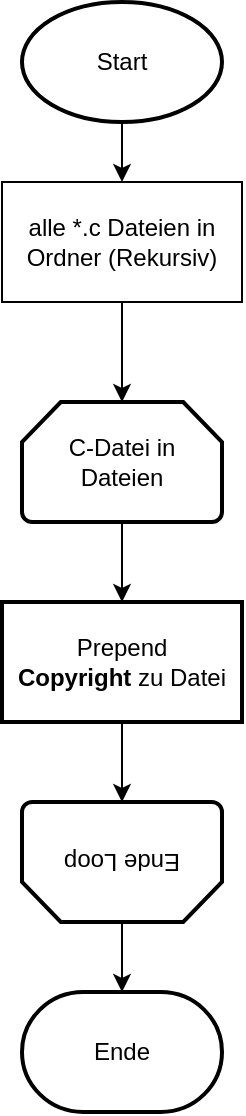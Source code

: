 <mxfile version="15.2.9" type="device"><diagram id="C5RBs43oDa-KdzZeNtuy" name="Page-1"><mxGraphModel dx="1182" dy="732" grid="1" gridSize="10" guides="1" tooltips="1" connect="1" arrows="1" fold="1" page="1" pageScale="1" pageWidth="827" pageHeight="1169" math="0" shadow="0"><root><mxCell id="WIyWlLk6GJQsqaUBKTNV-0"/><mxCell id="WIyWlLk6GJQsqaUBKTNV-1" parent="WIyWlLk6GJQsqaUBKTNV-0"/><mxCell id="ShPQStHaEORkdZm4Z2y3-1" style="edgeStyle=orthogonalEdgeStyle;rounded=0;orthogonalLoop=1;jettySize=auto;html=1;" edge="1" parent="WIyWlLk6GJQsqaUBKTNV-1" source="ShPQStHaEORkdZm4Z2y3-0"><mxGeometry relative="1" as="geometry"><mxPoint x="280" y="260" as="targetPoint"/></mxGeometry></mxCell><mxCell id="ShPQStHaEORkdZm4Z2y3-0" value="alle *.c Dateien in Ordner (Rekursiv)" style="rounded=0;whiteSpace=wrap;html=1;" vertex="1" parent="WIyWlLk6GJQsqaUBKTNV-1"><mxGeometry x="220" y="150" width="120" height="60" as="geometry"/></mxCell><mxCell id="ShPQStHaEORkdZm4Z2y3-4" value="" style="edgeStyle=orthogonalEdgeStyle;rounded=0;orthogonalLoop=1;jettySize=auto;html=1;" edge="1" parent="WIyWlLk6GJQsqaUBKTNV-1" source="ShPQStHaEORkdZm4Z2y3-2" target="ShPQStHaEORkdZm4Z2y3-3"><mxGeometry relative="1" as="geometry"/></mxCell><mxCell id="ShPQStHaEORkdZm4Z2y3-2" value="C-Datei in Dateien" style="strokeWidth=2;html=1;shape=mxgraph.flowchart.loop_limit;whiteSpace=wrap;" vertex="1" parent="WIyWlLk6GJQsqaUBKTNV-1"><mxGeometry x="230" y="260" width="100" height="60" as="geometry"/></mxCell><mxCell id="ShPQStHaEORkdZm4Z2y3-8" style="edgeStyle=orthogonalEdgeStyle;rounded=0;orthogonalLoop=1;jettySize=auto;html=1;entryX=0.5;entryY=1;entryDx=0;entryDy=0;entryPerimeter=0;" edge="1" parent="WIyWlLk6GJQsqaUBKTNV-1" source="ShPQStHaEORkdZm4Z2y3-3" target="ShPQStHaEORkdZm4Z2y3-7"><mxGeometry relative="1" as="geometry"/></mxCell><mxCell id="ShPQStHaEORkdZm4Z2y3-3" value="Prepend &lt;b&gt;Copyright&lt;/b&gt;&amp;nbsp;zu Datei" style="whiteSpace=wrap;html=1;strokeWidth=2;" vertex="1" parent="WIyWlLk6GJQsqaUBKTNV-1"><mxGeometry x="220" y="360" width="120" height="60" as="geometry"/></mxCell><mxCell id="ShPQStHaEORkdZm4Z2y3-6" style="edgeStyle=orthogonalEdgeStyle;rounded=0;orthogonalLoop=1;jettySize=auto;html=1;entryX=0.5;entryY=0;entryDx=0;entryDy=0;" edge="1" parent="WIyWlLk6GJQsqaUBKTNV-1" source="ShPQStHaEORkdZm4Z2y3-5" target="ShPQStHaEORkdZm4Z2y3-0"><mxGeometry relative="1" as="geometry"/></mxCell><mxCell id="ShPQStHaEORkdZm4Z2y3-5" value="Start" style="strokeWidth=2;html=1;shape=mxgraph.flowchart.start_1;whiteSpace=wrap;" vertex="1" parent="WIyWlLk6GJQsqaUBKTNV-1"><mxGeometry x="230" y="60" width="100" height="60" as="geometry"/></mxCell><mxCell id="ShPQStHaEORkdZm4Z2y3-11" style="edgeStyle=orthogonalEdgeStyle;rounded=0;orthogonalLoop=1;jettySize=auto;html=1;entryX=0.5;entryY=0;entryDx=0;entryDy=0;entryPerimeter=0;" edge="1" parent="WIyWlLk6GJQsqaUBKTNV-1" source="ShPQStHaEORkdZm4Z2y3-7" target="ShPQStHaEORkdZm4Z2y3-10"><mxGeometry relative="1" as="geometry"/></mxCell><mxCell id="ShPQStHaEORkdZm4Z2y3-7" value="Ende Loop" style="strokeWidth=2;html=1;shape=mxgraph.flowchart.loop_limit;whiteSpace=wrap;rotation=-180;" vertex="1" parent="WIyWlLk6GJQsqaUBKTNV-1"><mxGeometry x="230" y="460" width="100" height="60" as="geometry"/></mxCell><mxCell id="ShPQStHaEORkdZm4Z2y3-10" value="Ende" style="strokeWidth=2;html=1;shape=mxgraph.flowchart.terminator;whiteSpace=wrap;" vertex="1" parent="WIyWlLk6GJQsqaUBKTNV-1"><mxGeometry x="230" y="555" width="100" height="60" as="geometry"/></mxCell></root></mxGraphModel></diagram></mxfile>